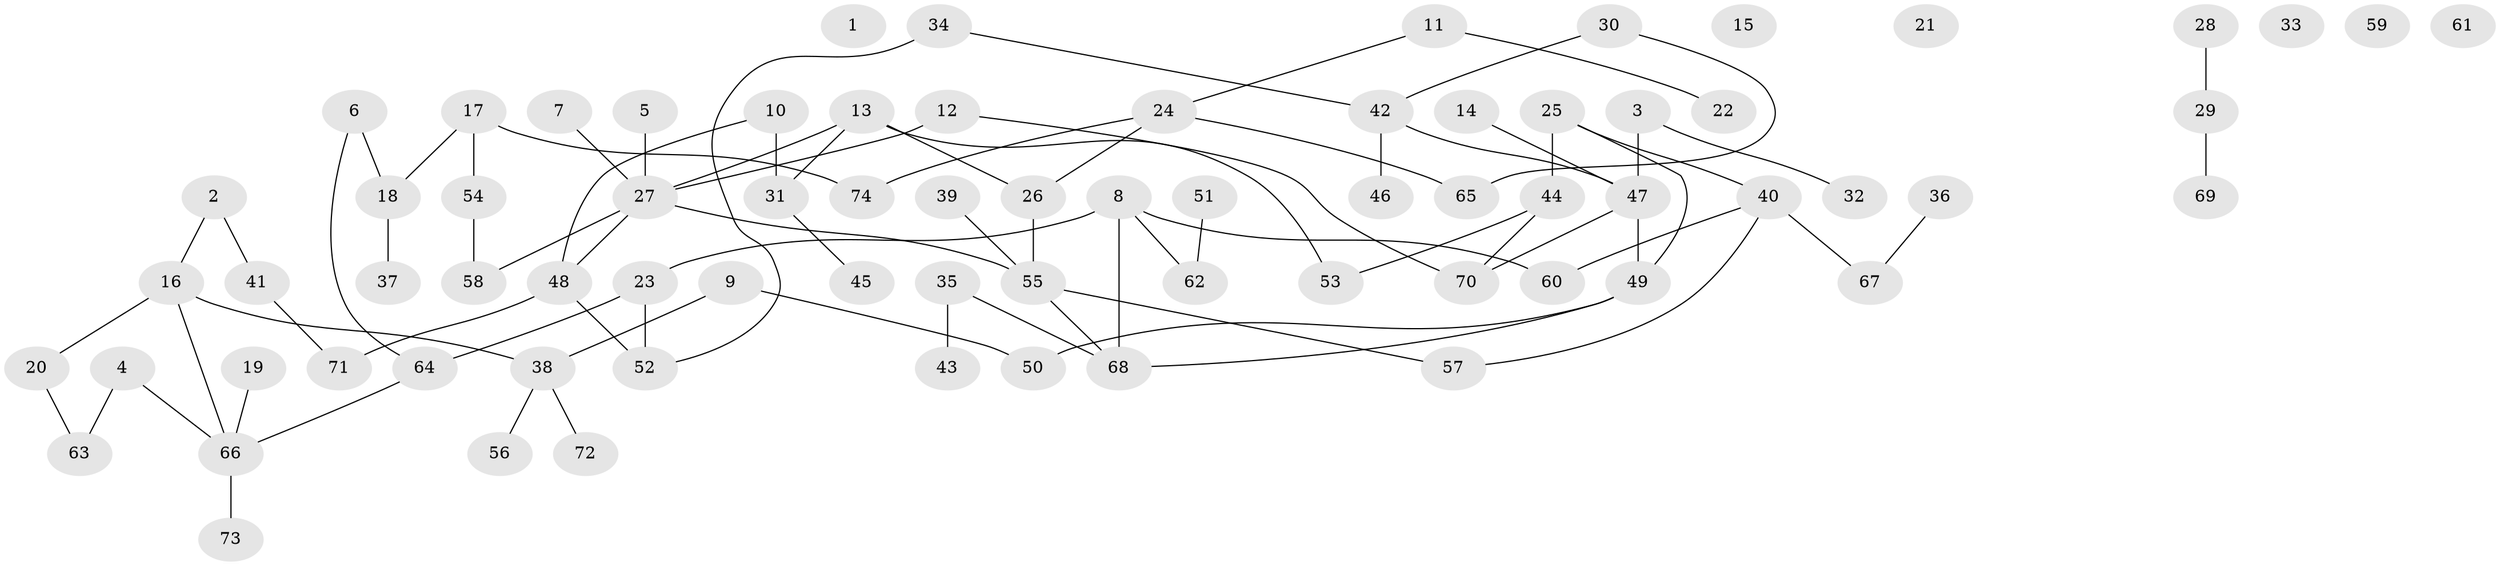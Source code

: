 // coarse degree distribution, {0: 0.1891891891891892, 2: 0.21621621621621623, 3: 0.10810810810810811, 1: 0.2702702702702703, 7: 0.02702702702702703, 4: 0.10810810810810811, 8: 0.02702702702702703, 6: 0.02702702702702703, 5: 0.02702702702702703}
// Generated by graph-tools (version 1.1) at 2025/16/03/04/25 18:16:26]
// undirected, 74 vertices, 81 edges
graph export_dot {
graph [start="1"]
  node [color=gray90,style=filled];
  1;
  2;
  3;
  4;
  5;
  6;
  7;
  8;
  9;
  10;
  11;
  12;
  13;
  14;
  15;
  16;
  17;
  18;
  19;
  20;
  21;
  22;
  23;
  24;
  25;
  26;
  27;
  28;
  29;
  30;
  31;
  32;
  33;
  34;
  35;
  36;
  37;
  38;
  39;
  40;
  41;
  42;
  43;
  44;
  45;
  46;
  47;
  48;
  49;
  50;
  51;
  52;
  53;
  54;
  55;
  56;
  57;
  58;
  59;
  60;
  61;
  62;
  63;
  64;
  65;
  66;
  67;
  68;
  69;
  70;
  71;
  72;
  73;
  74;
  2 -- 16;
  2 -- 41;
  3 -- 32;
  3 -- 47;
  4 -- 63;
  4 -- 66;
  5 -- 27;
  6 -- 18;
  6 -- 64;
  7 -- 27;
  8 -- 23;
  8 -- 60;
  8 -- 62;
  8 -- 68;
  9 -- 38;
  9 -- 50;
  10 -- 31;
  10 -- 48;
  11 -- 22;
  11 -- 24;
  12 -- 27;
  12 -- 70;
  13 -- 26;
  13 -- 27;
  13 -- 31;
  13 -- 53;
  14 -- 47;
  16 -- 20;
  16 -- 38;
  16 -- 66;
  17 -- 18;
  17 -- 54;
  17 -- 74;
  18 -- 37;
  19 -- 66;
  20 -- 63;
  23 -- 52;
  23 -- 64;
  24 -- 26;
  24 -- 65;
  24 -- 74;
  25 -- 40;
  25 -- 44;
  25 -- 49;
  26 -- 55;
  27 -- 48;
  27 -- 55;
  27 -- 58;
  28 -- 29;
  29 -- 69;
  30 -- 42;
  30 -- 65;
  31 -- 45;
  34 -- 42;
  34 -- 52;
  35 -- 43;
  35 -- 68;
  36 -- 67;
  38 -- 56;
  38 -- 72;
  39 -- 55;
  40 -- 57;
  40 -- 60;
  40 -- 67;
  41 -- 71;
  42 -- 46;
  42 -- 47;
  44 -- 53;
  44 -- 70;
  47 -- 49;
  47 -- 70;
  48 -- 52;
  48 -- 71;
  49 -- 50;
  49 -- 68;
  51 -- 62;
  54 -- 58;
  55 -- 57;
  55 -- 68;
  64 -- 66;
  66 -- 73;
}
